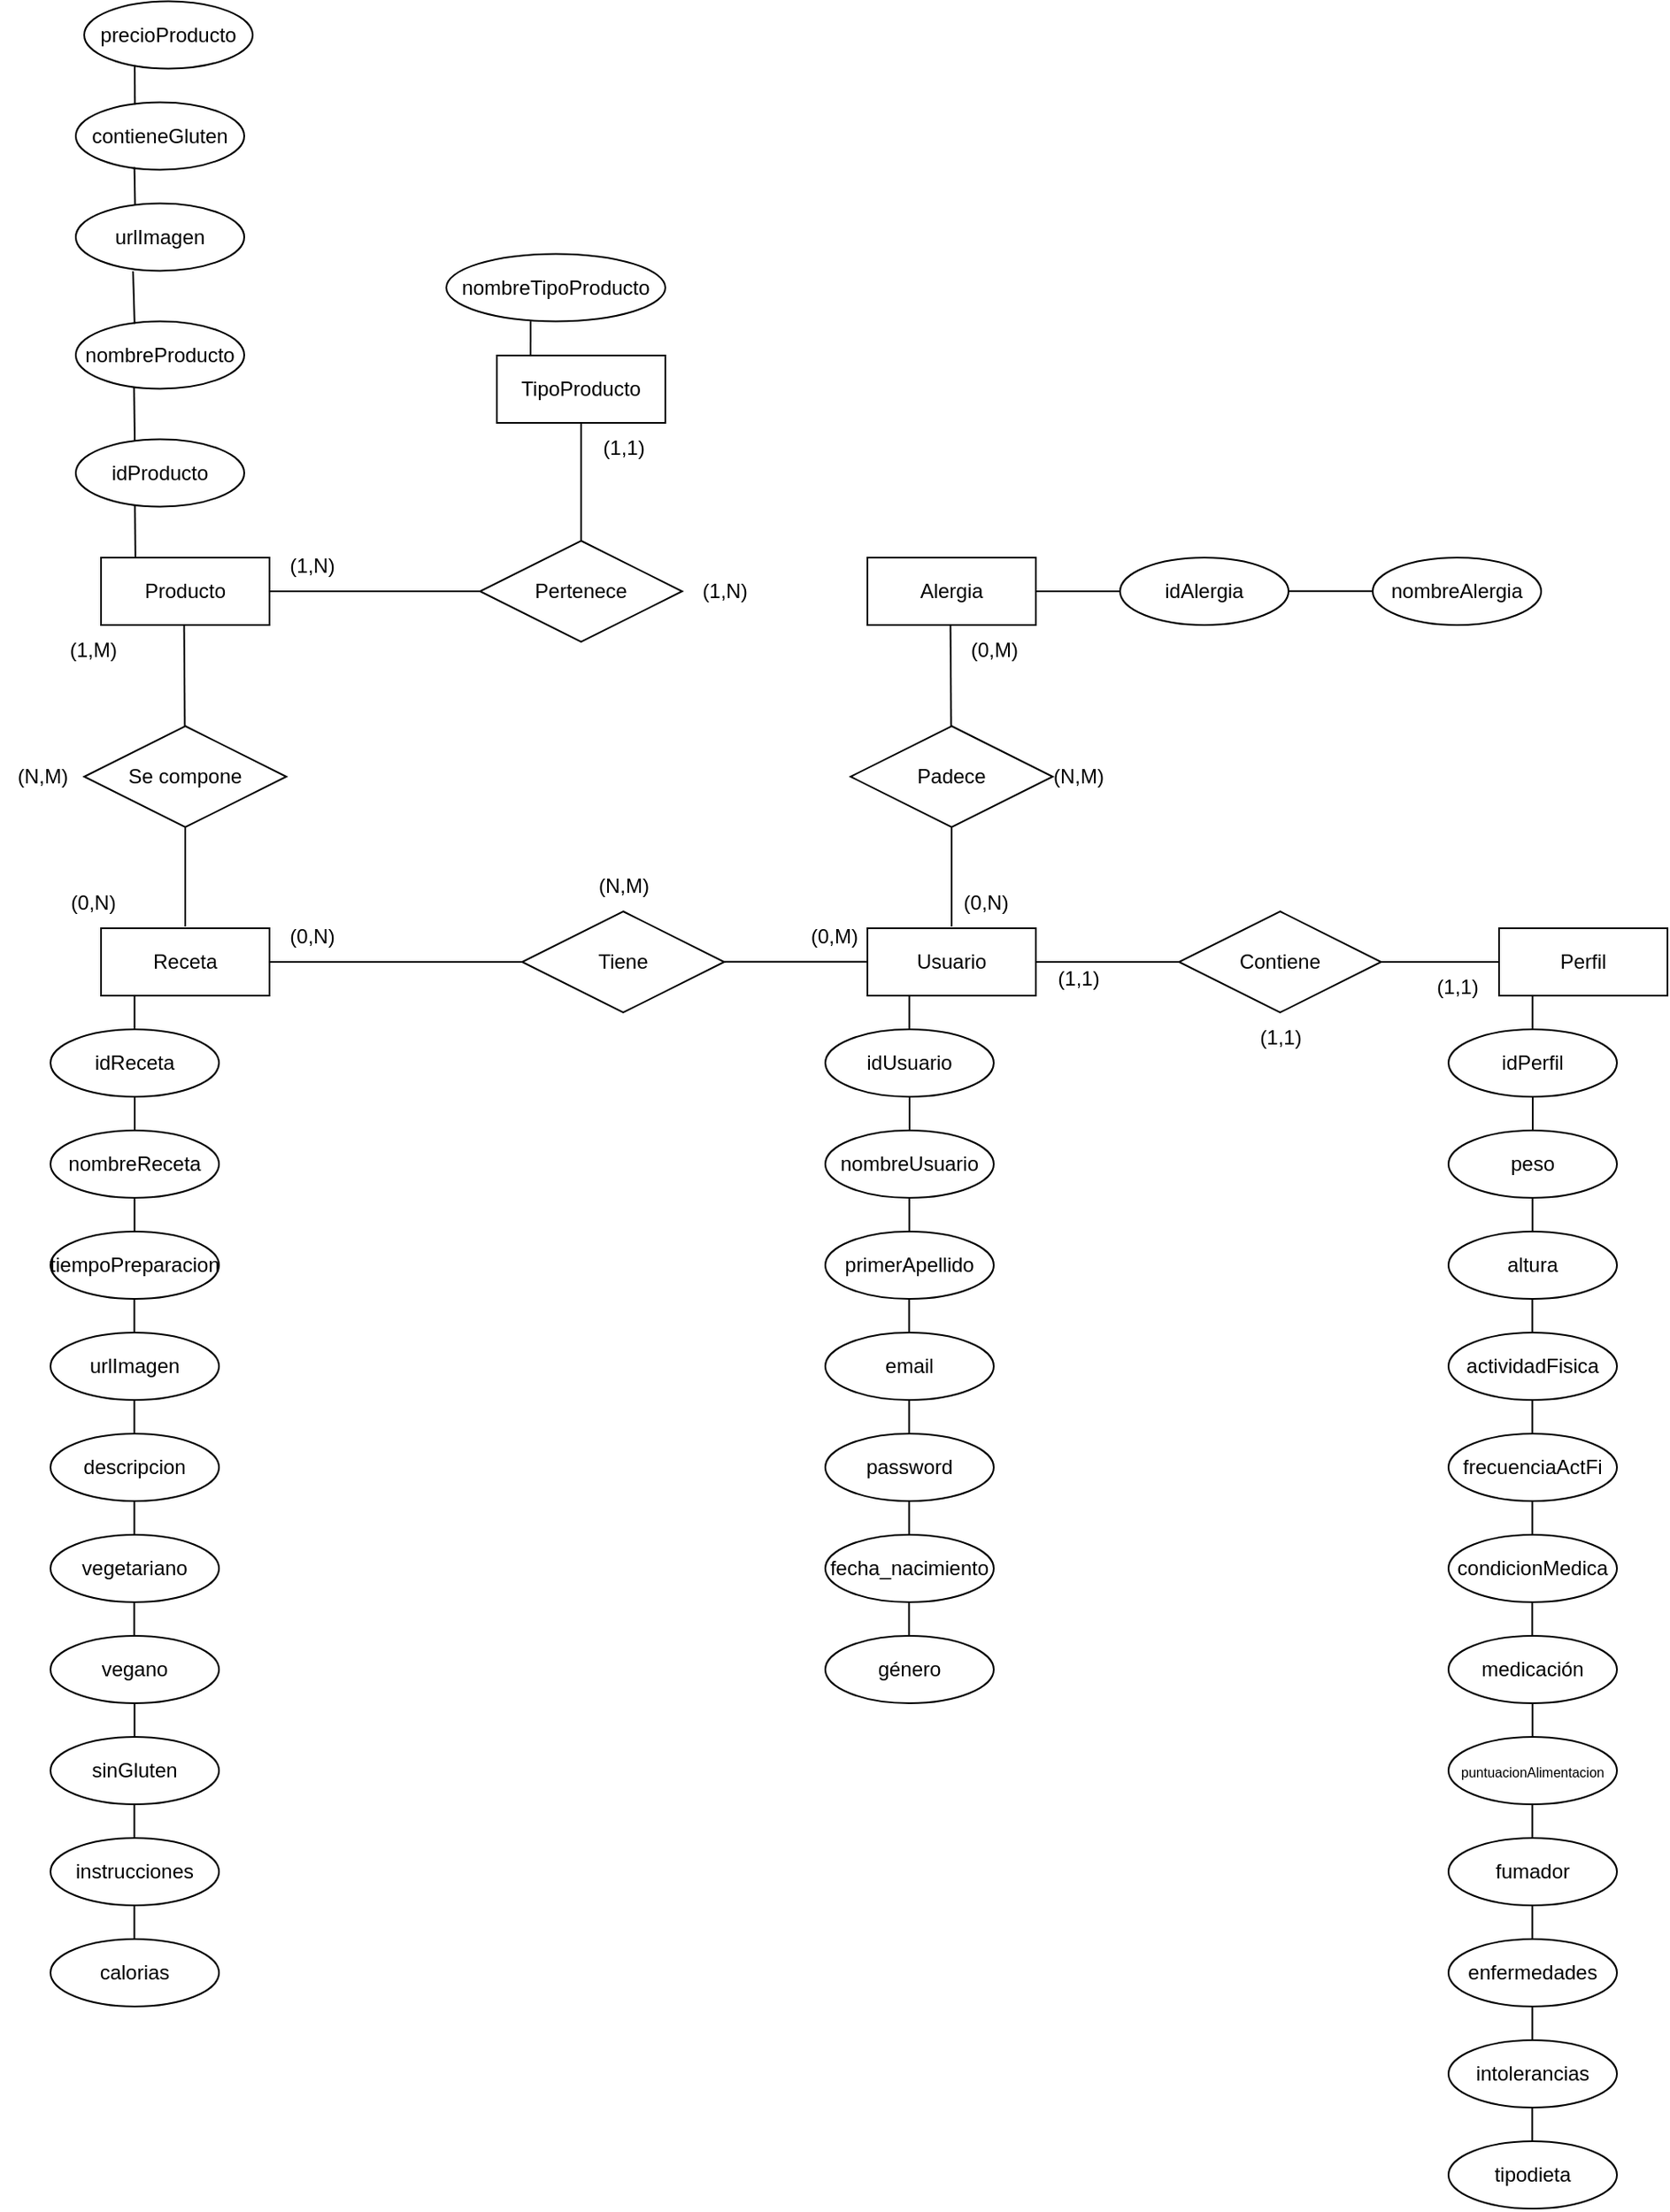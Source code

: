 <mxfile version="26.1.1">
  <diagram id="aj0CpkkWxmIHyK-qUsvA" name="Página-2">
    <mxGraphModel dx="1403" dy="761" grid="1" gridSize="10" guides="1" tooltips="1" connect="1" arrows="1" fold="1" page="0" pageScale="1" pageWidth="827" pageHeight="1169" math="0" shadow="0">
      <root>
        <mxCell id="0" />
        <mxCell id="1" parent="0" />
        <mxCell id="qNJyKMFbr-hvYSl5PPKm-1" value="Usuario" style="whiteSpace=wrap;html=1;align=center;" parent="1" vertex="1">
          <mxGeometry x="-15" y="360" width="100" height="40" as="geometry" />
        </mxCell>
        <mxCell id="qNJyKMFbr-hvYSl5PPKm-2" value="Perfil" style="whiteSpace=wrap;html=1;align=center;" parent="1" vertex="1">
          <mxGeometry x="360" y="360" width="100" height="40" as="geometry" />
        </mxCell>
        <mxCell id="qNJyKMFbr-hvYSl5PPKm-3" value="Contiene" style="shape=rhombus;perimeter=rhombusPerimeter;whiteSpace=wrap;html=1;align=center;" parent="1" vertex="1">
          <mxGeometry x="170" y="350" width="120" height="60" as="geometry" />
        </mxCell>
        <mxCell id="qNJyKMFbr-hvYSl5PPKm-6" value="" style="line;strokeWidth=1;rotatable=0;dashed=0;labelPosition=right;align=left;verticalAlign=middle;spacingTop=0;spacingLeft=6;points=[];portConstraint=eastwest;" parent="1" vertex="1">
          <mxGeometry x="290" y="375" width="70" height="10" as="geometry" />
        </mxCell>
        <mxCell id="qNJyKMFbr-hvYSl5PPKm-7" value="(1,1)" style="text;html=1;align=center;verticalAlign=middle;resizable=0;points=[];autosize=1;strokeColor=none;fillColor=none;" parent="1" vertex="1">
          <mxGeometry x="85" y="375" width="50" height="30" as="geometry" />
        </mxCell>
        <mxCell id="qNJyKMFbr-hvYSl5PPKm-8" value="(1,1)" style="text;html=1;align=center;verticalAlign=middle;resizable=0;points=[];autosize=1;strokeColor=none;fillColor=none;" parent="1" vertex="1">
          <mxGeometry x="310" y="380" width="50" height="30" as="geometry" />
        </mxCell>
        <mxCell id="qNJyKMFbr-hvYSl5PPKm-9" value="(1,1)" style="text;html=1;align=center;verticalAlign=middle;resizable=0;points=[];autosize=1;strokeColor=none;fillColor=none;" parent="1" vertex="1">
          <mxGeometry x="205" y="410" width="50" height="30" as="geometry" />
        </mxCell>
        <mxCell id="qNJyKMFbr-hvYSl5PPKm-10" value="idUsuario" style="ellipse;whiteSpace=wrap;html=1;align=center;" parent="1" vertex="1">
          <mxGeometry x="-40" y="420" width="100" height="40" as="geometry" />
        </mxCell>
        <mxCell id="qNJyKMFbr-hvYSl5PPKm-12" value="nombreUsuario" style="ellipse;whiteSpace=wrap;html=1;align=center;" parent="1" vertex="1">
          <mxGeometry x="-40" y="480" width="100" height="40" as="geometry" />
        </mxCell>
        <mxCell id="qNJyKMFbr-hvYSl5PPKm-13" value="primerApellido" style="ellipse;whiteSpace=wrap;html=1;align=center;" parent="1" vertex="1">
          <mxGeometry x="-40" y="540" width="100" height="40" as="geometry" />
        </mxCell>
        <mxCell id="qNJyKMFbr-hvYSl5PPKm-14" value="email" style="ellipse;whiteSpace=wrap;html=1;align=center;" parent="1" vertex="1">
          <mxGeometry x="-40" y="600" width="100" height="40" as="geometry" />
        </mxCell>
        <mxCell id="qNJyKMFbr-hvYSl5PPKm-15" value="password" style="ellipse;whiteSpace=wrap;html=1;align=center;" parent="1" vertex="1">
          <mxGeometry x="-40" y="660" width="100" height="40" as="geometry" />
        </mxCell>
        <mxCell id="qNJyKMFbr-hvYSl5PPKm-16" value="fecha_nacimiento" style="ellipse;whiteSpace=wrap;html=1;align=center;" parent="1" vertex="1">
          <mxGeometry x="-40" y="720" width="100" height="40" as="geometry" />
        </mxCell>
        <mxCell id="qNJyKMFbr-hvYSl5PPKm-17" value="género" style="ellipse;whiteSpace=wrap;html=1;align=center;" parent="1" vertex="1">
          <mxGeometry x="-40" y="780" width="100" height="40" as="geometry" />
        </mxCell>
        <mxCell id="qNJyKMFbr-hvYSl5PPKm-18" value="" style="endArrow=none;html=1;rounded=0;exitX=0.5;exitY=1;exitDx=0;exitDy=0;entryX=0.5;entryY=0;entryDx=0;entryDy=0;" parent="1" source="qNJyKMFbr-hvYSl5PPKm-10" target="qNJyKMFbr-hvYSl5PPKm-12" edge="1">
          <mxGeometry relative="1" as="geometry">
            <mxPoint x="20" y="410" as="sourcePoint" />
            <mxPoint x="20" y="450" as="targetPoint" />
          </mxGeometry>
        </mxCell>
        <mxCell id="qNJyKMFbr-hvYSl5PPKm-19" value="" style="endArrow=none;html=1;rounded=0;exitX=0.5;exitY=1;exitDx=0;exitDy=0;entryX=0.5;entryY=0;entryDx=0;entryDy=0;" parent="1" edge="1">
          <mxGeometry relative="1" as="geometry">
            <mxPoint x="9.86" y="400" as="sourcePoint" />
            <mxPoint x="9.86" y="420" as="targetPoint" />
            <Array as="points">
              <mxPoint x="9.86" y="410" />
            </Array>
          </mxGeometry>
        </mxCell>
        <mxCell id="qNJyKMFbr-hvYSl5PPKm-20" value="" style="endArrow=none;html=1;rounded=0;exitX=0.5;exitY=1;exitDx=0;exitDy=0;entryX=0.5;entryY=0;entryDx=0;entryDy=0;" parent="1" edge="1">
          <mxGeometry relative="1" as="geometry">
            <mxPoint x="9.86" y="520" as="sourcePoint" />
            <mxPoint x="9.86" y="540" as="targetPoint" />
            <Array as="points">
              <mxPoint x="9.86" y="530" />
            </Array>
          </mxGeometry>
        </mxCell>
        <mxCell id="qNJyKMFbr-hvYSl5PPKm-21" value="" style="endArrow=none;html=1;rounded=0;exitX=0.5;exitY=1;exitDx=0;exitDy=0;entryX=0.5;entryY=0;entryDx=0;entryDy=0;" parent="1" edge="1">
          <mxGeometry relative="1" as="geometry">
            <mxPoint x="9.76" y="580" as="sourcePoint" />
            <mxPoint x="9.76" y="600" as="targetPoint" />
            <Array as="points">
              <mxPoint x="9.76" y="590" />
            </Array>
          </mxGeometry>
        </mxCell>
        <mxCell id="qNJyKMFbr-hvYSl5PPKm-22" value="" style="endArrow=none;html=1;rounded=0;exitX=0.5;exitY=1;exitDx=0;exitDy=0;entryX=0.5;entryY=0;entryDx=0;entryDy=0;" parent="1" edge="1">
          <mxGeometry relative="1" as="geometry">
            <mxPoint x="9.76" y="640" as="sourcePoint" />
            <mxPoint x="9.76" y="660" as="targetPoint" />
            <Array as="points">
              <mxPoint x="9.76" y="650" />
            </Array>
          </mxGeometry>
        </mxCell>
        <mxCell id="qNJyKMFbr-hvYSl5PPKm-23" value="" style="endArrow=none;html=1;rounded=0;exitX=0.5;exitY=1;exitDx=0;exitDy=0;entryX=0.5;entryY=0;entryDx=0;entryDy=0;" parent="1" edge="1">
          <mxGeometry relative="1" as="geometry">
            <mxPoint x="9.76" y="700" as="sourcePoint" />
            <mxPoint x="9.76" y="720" as="targetPoint" />
            <Array as="points">
              <mxPoint x="9.76" y="710" />
            </Array>
          </mxGeometry>
        </mxCell>
        <mxCell id="qNJyKMFbr-hvYSl5PPKm-24" value="" style="endArrow=none;html=1;rounded=0;exitX=0.5;exitY=1;exitDx=0;exitDy=0;entryX=0.5;entryY=0;entryDx=0;entryDy=0;" parent="1" edge="1">
          <mxGeometry relative="1" as="geometry">
            <mxPoint x="9.71" y="760" as="sourcePoint" />
            <mxPoint x="9.71" y="780" as="targetPoint" />
            <Array as="points">
              <mxPoint x="9.71" y="770" />
            </Array>
          </mxGeometry>
        </mxCell>
        <mxCell id="qNJyKMFbr-hvYSl5PPKm-26" value="idPerfil" style="ellipse;whiteSpace=wrap;html=1;align=center;" parent="1" vertex="1">
          <mxGeometry x="330" y="420" width="100" height="40" as="geometry" />
        </mxCell>
        <mxCell id="qNJyKMFbr-hvYSl5PPKm-27" value="peso" style="ellipse;whiteSpace=wrap;html=1;align=center;" parent="1" vertex="1">
          <mxGeometry x="330" y="480" width="100" height="40" as="geometry" />
        </mxCell>
        <mxCell id="qNJyKMFbr-hvYSl5PPKm-28" value="altura" style="ellipse;whiteSpace=wrap;html=1;align=center;" parent="1" vertex="1">
          <mxGeometry x="330" y="540" width="100" height="40" as="geometry" />
        </mxCell>
        <mxCell id="qNJyKMFbr-hvYSl5PPKm-29" value="actividadFisica" style="ellipse;whiteSpace=wrap;html=1;align=center;" parent="1" vertex="1">
          <mxGeometry x="330" y="600" width="100" height="40" as="geometry" />
        </mxCell>
        <mxCell id="qNJyKMFbr-hvYSl5PPKm-30" value="frecuenciaActFi" style="ellipse;whiteSpace=wrap;html=1;align=center;" parent="1" vertex="1">
          <mxGeometry x="330" y="660" width="100" height="40" as="geometry" />
        </mxCell>
        <mxCell id="qNJyKMFbr-hvYSl5PPKm-31" value="condicionMedica" style="ellipse;whiteSpace=wrap;html=1;align=center;" parent="1" vertex="1">
          <mxGeometry x="330" y="720" width="100" height="40" as="geometry" />
        </mxCell>
        <mxCell id="qNJyKMFbr-hvYSl5PPKm-32" value="medicación" style="ellipse;whiteSpace=wrap;html=1;align=center;" parent="1" vertex="1">
          <mxGeometry x="330" y="780" width="100" height="40" as="geometry" />
        </mxCell>
        <mxCell id="qNJyKMFbr-hvYSl5PPKm-33" value="" style="endArrow=none;html=1;rounded=0;exitX=0.5;exitY=1;exitDx=0;exitDy=0;entryX=0.5;entryY=0;entryDx=0;entryDy=0;" parent="1" source="qNJyKMFbr-hvYSl5PPKm-26" target="qNJyKMFbr-hvYSl5PPKm-27" edge="1">
          <mxGeometry relative="1" as="geometry">
            <mxPoint x="390" y="410" as="sourcePoint" />
            <mxPoint x="390" y="450" as="targetPoint" />
          </mxGeometry>
        </mxCell>
        <mxCell id="qNJyKMFbr-hvYSl5PPKm-34" value="" style="endArrow=none;html=1;rounded=0;exitX=0.5;exitY=1;exitDx=0;exitDy=0;entryX=0.5;entryY=0;entryDx=0;entryDy=0;" parent="1" edge="1">
          <mxGeometry relative="1" as="geometry">
            <mxPoint x="379.86" y="400" as="sourcePoint" />
            <mxPoint x="379.86" y="420" as="targetPoint" />
            <Array as="points">
              <mxPoint x="379.86" y="410" />
            </Array>
          </mxGeometry>
        </mxCell>
        <mxCell id="qNJyKMFbr-hvYSl5PPKm-35" value="" style="endArrow=none;html=1;rounded=0;exitX=0.5;exitY=1;exitDx=0;exitDy=0;entryX=0.5;entryY=0;entryDx=0;entryDy=0;" parent="1" edge="1">
          <mxGeometry relative="1" as="geometry">
            <mxPoint x="379.86" y="520" as="sourcePoint" />
            <mxPoint x="379.86" y="540" as="targetPoint" />
            <Array as="points">
              <mxPoint x="379.86" y="530" />
            </Array>
          </mxGeometry>
        </mxCell>
        <mxCell id="qNJyKMFbr-hvYSl5PPKm-36" value="" style="endArrow=none;html=1;rounded=0;exitX=0.5;exitY=1;exitDx=0;exitDy=0;entryX=0.5;entryY=0;entryDx=0;entryDy=0;" parent="1" edge="1">
          <mxGeometry relative="1" as="geometry">
            <mxPoint x="379.76" y="580" as="sourcePoint" />
            <mxPoint x="379.76" y="600" as="targetPoint" />
            <Array as="points">
              <mxPoint x="379.76" y="590" />
            </Array>
          </mxGeometry>
        </mxCell>
        <mxCell id="qNJyKMFbr-hvYSl5PPKm-37" value="" style="endArrow=none;html=1;rounded=0;exitX=0.5;exitY=1;exitDx=0;exitDy=0;entryX=0.5;entryY=0;entryDx=0;entryDy=0;" parent="1" edge="1">
          <mxGeometry relative="1" as="geometry">
            <mxPoint x="379.76" y="640" as="sourcePoint" />
            <mxPoint x="379.76" y="660" as="targetPoint" />
            <Array as="points">
              <mxPoint x="379.76" y="650" />
            </Array>
          </mxGeometry>
        </mxCell>
        <mxCell id="qNJyKMFbr-hvYSl5PPKm-38" value="" style="endArrow=none;html=1;rounded=0;exitX=0.5;exitY=1;exitDx=0;exitDy=0;entryX=0.5;entryY=0;entryDx=0;entryDy=0;" parent="1" edge="1">
          <mxGeometry relative="1" as="geometry">
            <mxPoint x="379.76" y="700" as="sourcePoint" />
            <mxPoint x="379.76" y="720" as="targetPoint" />
            <Array as="points">
              <mxPoint x="379.76" y="710" />
            </Array>
          </mxGeometry>
        </mxCell>
        <mxCell id="qNJyKMFbr-hvYSl5PPKm-39" value="" style="endArrow=none;html=1;rounded=0;exitX=0.5;exitY=1;exitDx=0;exitDy=0;entryX=0.5;entryY=0;entryDx=0;entryDy=0;" parent="1" edge="1">
          <mxGeometry relative="1" as="geometry">
            <mxPoint x="379.71" y="760" as="sourcePoint" />
            <mxPoint x="379.71" y="780" as="targetPoint" />
            <Array as="points">
              <mxPoint x="379.71" y="770" />
            </Array>
          </mxGeometry>
        </mxCell>
        <mxCell id="qNJyKMFbr-hvYSl5PPKm-41" value="&lt;font style=&quot;font-size: 8px;&quot;&gt;puntuacionAlimentacion&lt;/font&gt;" style="ellipse;whiteSpace=wrap;html=1;align=center;" parent="1" vertex="1">
          <mxGeometry x="330" y="840" width="100" height="40" as="geometry" />
        </mxCell>
        <mxCell id="qNJyKMFbr-hvYSl5PPKm-42" value="fumador" style="ellipse;whiteSpace=wrap;html=1;align=center;" parent="1" vertex="1">
          <mxGeometry x="330" y="900" width="100" height="40" as="geometry" />
        </mxCell>
        <mxCell id="qNJyKMFbr-hvYSl5PPKm-43" value="enfermedades" style="ellipse;whiteSpace=wrap;html=1;align=center;" parent="1" vertex="1">
          <mxGeometry x="330" y="960" width="100" height="40" as="geometry" />
        </mxCell>
        <mxCell id="qNJyKMFbr-hvYSl5PPKm-44" value="intolerancias" style="ellipse;whiteSpace=wrap;html=1;align=center;" parent="1" vertex="1">
          <mxGeometry x="330" y="1020" width="100" height="40" as="geometry" />
        </mxCell>
        <mxCell id="qNJyKMFbr-hvYSl5PPKm-45" value="tipodieta" style="ellipse;whiteSpace=wrap;html=1;align=center;" parent="1" vertex="1">
          <mxGeometry x="330" y="1080" width="100" height="40" as="geometry" />
        </mxCell>
        <mxCell id="qNJyKMFbr-hvYSl5PPKm-46" value="" style="endArrow=none;html=1;rounded=0;exitX=0.5;exitY=1;exitDx=0;exitDy=0;entryX=0.5;entryY=0;entryDx=0;entryDy=0;" parent="1" edge="1">
          <mxGeometry relative="1" as="geometry">
            <mxPoint x="379.86" y="820" as="sourcePoint" />
            <mxPoint x="379.86" y="840" as="targetPoint" />
            <Array as="points">
              <mxPoint x="379.86" y="830" />
            </Array>
          </mxGeometry>
        </mxCell>
        <mxCell id="qNJyKMFbr-hvYSl5PPKm-47" value="" style="endArrow=none;html=1;rounded=0;exitX=0.5;exitY=1;exitDx=0;exitDy=0;entryX=0.5;entryY=0;entryDx=0;entryDy=0;" parent="1" edge="1">
          <mxGeometry relative="1" as="geometry">
            <mxPoint x="379.76" y="880" as="sourcePoint" />
            <mxPoint x="379.76" y="900" as="targetPoint" />
            <Array as="points">
              <mxPoint x="379.76" y="890" />
            </Array>
          </mxGeometry>
        </mxCell>
        <mxCell id="qNJyKMFbr-hvYSl5PPKm-48" value="" style="endArrow=none;html=1;rounded=0;exitX=0.5;exitY=1;exitDx=0;exitDy=0;entryX=0.5;entryY=0;entryDx=0;entryDy=0;" parent="1" edge="1">
          <mxGeometry relative="1" as="geometry">
            <mxPoint x="379.76" y="940" as="sourcePoint" />
            <mxPoint x="379.76" y="960" as="targetPoint" />
            <Array as="points">
              <mxPoint x="379.76" y="950" />
            </Array>
          </mxGeometry>
        </mxCell>
        <mxCell id="qNJyKMFbr-hvYSl5PPKm-49" value="" style="endArrow=none;html=1;rounded=0;exitX=0.5;exitY=1;exitDx=0;exitDy=0;entryX=0.5;entryY=0;entryDx=0;entryDy=0;" parent="1" edge="1">
          <mxGeometry relative="1" as="geometry">
            <mxPoint x="379.76" y="1000" as="sourcePoint" />
            <mxPoint x="379.76" y="1020" as="targetPoint" />
            <Array as="points">
              <mxPoint x="379.76" y="1010" />
            </Array>
          </mxGeometry>
        </mxCell>
        <mxCell id="qNJyKMFbr-hvYSl5PPKm-50" value="" style="endArrow=none;html=1;rounded=0;exitX=0.5;exitY=1;exitDx=0;exitDy=0;entryX=0.5;entryY=0;entryDx=0;entryDy=0;" parent="1" edge="1">
          <mxGeometry relative="1" as="geometry">
            <mxPoint x="379.71" y="1060" as="sourcePoint" />
            <mxPoint x="379.71" y="1080" as="targetPoint" />
            <Array as="points">
              <mxPoint x="379.71" y="1070" />
            </Array>
          </mxGeometry>
        </mxCell>
        <mxCell id="qNJyKMFbr-hvYSl5PPKm-52" value="" style="endArrow=none;html=1;rounded=0;entryX=0.5;entryY=1;entryDx=0;entryDy=0;" parent="1" target="qNJyKMFbr-hvYSl5PPKm-53" edge="1">
          <mxGeometry relative="1" as="geometry">
            <mxPoint x="35" y="359" as="sourcePoint" />
            <mxPoint x="35" y="320" as="targetPoint" />
          </mxGeometry>
        </mxCell>
        <mxCell id="qNJyKMFbr-hvYSl5PPKm-53" value="Padece" style="shape=rhombus;perimeter=rhombusPerimeter;whiteSpace=wrap;html=1;align=center;" parent="1" vertex="1">
          <mxGeometry x="-25" y="240" width="120" height="60" as="geometry" />
        </mxCell>
        <mxCell id="qNJyKMFbr-hvYSl5PPKm-54" value="Alergia" style="whiteSpace=wrap;html=1;align=center;" parent="1" vertex="1">
          <mxGeometry x="-15" y="140" width="100" height="40" as="geometry" />
        </mxCell>
        <mxCell id="qNJyKMFbr-hvYSl5PPKm-56" value="" style="endArrow=none;html=1;rounded=0;entryX=0.493;entryY=0.996;entryDx=0;entryDy=0;entryPerimeter=0;" parent="1" target="qNJyKMFbr-hvYSl5PPKm-54" edge="1">
          <mxGeometry relative="1" as="geometry">
            <mxPoint x="34.72" y="240" as="sourcePoint" />
            <mxPoint x="34.72" y="181" as="targetPoint" />
          </mxGeometry>
        </mxCell>
        <mxCell id="qNJyKMFbr-hvYSl5PPKm-58" value="(0,N)" style="text;html=1;align=center;verticalAlign=middle;resizable=0;points=[];autosize=1;strokeColor=none;fillColor=none;" parent="1" vertex="1">
          <mxGeometry x="30" y="330" width="50" height="30" as="geometry" />
        </mxCell>
        <mxCell id="qNJyKMFbr-hvYSl5PPKm-59" value="(0,M)" style="text;html=1;align=center;verticalAlign=middle;resizable=0;points=[];autosize=1;strokeColor=none;fillColor=none;" parent="1" vertex="1">
          <mxGeometry x="35" y="180" width="50" height="30" as="geometry" />
        </mxCell>
        <mxCell id="qNJyKMFbr-hvYSl5PPKm-60" value="(N,M)" style="text;html=1;align=center;verticalAlign=middle;resizable=0;points=[];autosize=1;strokeColor=none;fillColor=none;" parent="1" vertex="1">
          <mxGeometry x="85" y="255" width="50" height="30" as="geometry" />
        </mxCell>
        <mxCell id="qNJyKMFbr-hvYSl5PPKm-61" value="idAlergia" style="ellipse;whiteSpace=wrap;html=1;align=center;" parent="1" vertex="1">
          <mxGeometry x="135" y="140" width="100" height="40" as="geometry" />
        </mxCell>
        <mxCell id="qNJyKMFbr-hvYSl5PPKm-62" value="nombreAlergia" style="ellipse;whiteSpace=wrap;html=1;align=center;" parent="1" vertex="1">
          <mxGeometry x="285" y="140" width="100" height="40" as="geometry" />
        </mxCell>
        <mxCell id="qNJyKMFbr-hvYSl5PPKm-64" value="" style="endArrow=none;html=1;rounded=0;exitX=1;exitY=0.5;exitDx=0;exitDy=0;entryX=0;entryY=0.5;entryDx=0;entryDy=0;" parent="1" source="qNJyKMFbr-hvYSl5PPKm-54" target="qNJyKMFbr-hvYSl5PPKm-61" edge="1">
          <mxGeometry relative="1" as="geometry">
            <mxPoint x="184.86" y="110" as="sourcePoint" />
            <mxPoint x="184.86" y="130" as="targetPoint" />
            <Array as="points">
              <mxPoint x="120" y="160" />
            </Array>
          </mxGeometry>
        </mxCell>
        <mxCell id="qNJyKMFbr-hvYSl5PPKm-65" value="" style="endArrow=none;html=1;rounded=0;exitX=1;exitY=0.5;exitDx=0;exitDy=0;entryX=0;entryY=0.5;entryDx=0;entryDy=0;" parent="1" edge="1">
          <mxGeometry relative="1" as="geometry">
            <mxPoint x="235" y="159.84" as="sourcePoint" />
            <mxPoint x="285" y="159.84" as="targetPoint" />
            <Array as="points">
              <mxPoint x="270" y="159.84" />
            </Array>
          </mxGeometry>
        </mxCell>
        <mxCell id="qNJyKMFbr-hvYSl5PPKm-69" value="" style="endArrow=none;html=1;rounded=0;entryX=0;entryY=0.5;entryDx=0;entryDy=0;exitX=1;exitY=0.5;exitDx=0;exitDy=0;" parent="1" source="qNJyKMFbr-hvYSl5PPKm-1" target="qNJyKMFbr-hvYSl5PPKm-3" edge="1">
          <mxGeometry relative="1" as="geometry">
            <mxPoint x="45" y="369" as="sourcePoint" />
            <mxPoint x="45" y="310" as="targetPoint" />
          </mxGeometry>
        </mxCell>
        <mxCell id="qNJyKMFbr-hvYSl5PPKm-70" value="" style="endArrow=none;html=1;rounded=0;entryX=0;entryY=0.5;entryDx=0;entryDy=0;exitX=1;exitY=0.5;exitDx=0;exitDy=0;" parent="1" edge="1">
          <mxGeometry relative="1" as="geometry">
            <mxPoint x="-100" y="379.89" as="sourcePoint" />
            <mxPoint x="-15" y="379.89" as="targetPoint" />
          </mxGeometry>
        </mxCell>
        <mxCell id="qNJyKMFbr-hvYSl5PPKm-71" value="Tiene" style="shape=rhombus;perimeter=rhombusPerimeter;whiteSpace=wrap;html=1;align=center;" parent="1" vertex="1">
          <mxGeometry x="-220" y="350" width="120" height="60" as="geometry" />
        </mxCell>
        <mxCell id="qNJyKMFbr-hvYSl5PPKm-72" value="Receta" style="whiteSpace=wrap;html=1;align=center;" parent="1" vertex="1">
          <mxGeometry x="-470" y="360" width="100" height="40" as="geometry" />
        </mxCell>
        <mxCell id="qNJyKMFbr-hvYSl5PPKm-73" value="" style="endArrow=none;html=1;rounded=0;exitX=1;exitY=0.5;exitDx=0;exitDy=0;" parent="1" source="qNJyKMFbr-hvYSl5PPKm-72" edge="1">
          <mxGeometry relative="1" as="geometry">
            <mxPoint x="-240" y="379.78" as="sourcePoint" />
            <mxPoint x="-220" y="380" as="targetPoint" />
          </mxGeometry>
        </mxCell>
        <mxCell id="qNJyKMFbr-hvYSl5PPKm-74" value="(0,M)" style="text;html=1;align=center;verticalAlign=middle;resizable=0;points=[];autosize=1;strokeColor=none;fillColor=none;" parent="1" vertex="1">
          <mxGeometry x="-60" y="350" width="50" height="30" as="geometry" />
        </mxCell>
        <mxCell id="qNJyKMFbr-hvYSl5PPKm-75" value="(0,N)" style="text;html=1;align=center;verticalAlign=middle;resizable=0;points=[];autosize=1;strokeColor=none;fillColor=none;" parent="1" vertex="1">
          <mxGeometry x="-370" y="350" width="50" height="30" as="geometry" />
        </mxCell>
        <mxCell id="qNJyKMFbr-hvYSl5PPKm-77" value="(N,M)" style="text;html=1;align=center;verticalAlign=middle;resizable=0;points=[];autosize=1;strokeColor=none;fillColor=none;" parent="1" vertex="1">
          <mxGeometry x="-185" y="320" width="50" height="30" as="geometry" />
        </mxCell>
        <mxCell id="qNJyKMFbr-hvYSl5PPKm-78" value="idReceta" style="ellipse;whiteSpace=wrap;html=1;align=center;" parent="1" vertex="1">
          <mxGeometry x="-500" y="420" width="100" height="40" as="geometry" />
        </mxCell>
        <mxCell id="qNJyKMFbr-hvYSl5PPKm-79" value="nombreReceta" style="ellipse;whiteSpace=wrap;html=1;align=center;" parent="1" vertex="1">
          <mxGeometry x="-500" y="480" width="100" height="40" as="geometry" />
        </mxCell>
        <mxCell id="qNJyKMFbr-hvYSl5PPKm-80" value="tiempoPreparacion" style="ellipse;whiteSpace=wrap;html=1;align=center;" parent="1" vertex="1">
          <mxGeometry x="-500" y="540" width="100" height="40" as="geometry" />
        </mxCell>
        <mxCell id="qNJyKMFbr-hvYSl5PPKm-81" value="urlImagen" style="ellipse;whiteSpace=wrap;html=1;align=center;" parent="1" vertex="1">
          <mxGeometry x="-500" y="600" width="100" height="40" as="geometry" />
        </mxCell>
        <mxCell id="qNJyKMFbr-hvYSl5PPKm-82" value="descripcion" style="ellipse;whiteSpace=wrap;html=1;align=center;" parent="1" vertex="1">
          <mxGeometry x="-500" y="660" width="100" height="40" as="geometry" />
        </mxCell>
        <mxCell id="qNJyKMFbr-hvYSl5PPKm-83" value="vegetariano" style="ellipse;whiteSpace=wrap;html=1;align=center;" parent="1" vertex="1">
          <mxGeometry x="-500" y="720" width="100" height="40" as="geometry" />
        </mxCell>
        <mxCell id="qNJyKMFbr-hvYSl5PPKm-84" value="vegano" style="ellipse;whiteSpace=wrap;html=1;align=center;" parent="1" vertex="1">
          <mxGeometry x="-500" y="780" width="100" height="40" as="geometry" />
        </mxCell>
        <mxCell id="qNJyKMFbr-hvYSl5PPKm-85" value="" style="endArrow=none;html=1;rounded=0;exitX=0.5;exitY=1;exitDx=0;exitDy=0;entryX=0.5;entryY=0;entryDx=0;entryDy=0;" parent="1" source="qNJyKMFbr-hvYSl5PPKm-78" target="qNJyKMFbr-hvYSl5PPKm-79" edge="1">
          <mxGeometry relative="1" as="geometry">
            <mxPoint x="-440" y="410" as="sourcePoint" />
            <mxPoint x="-440" y="450" as="targetPoint" />
          </mxGeometry>
        </mxCell>
        <mxCell id="qNJyKMFbr-hvYSl5PPKm-86" value="" style="endArrow=none;html=1;rounded=0;exitX=0.5;exitY=1;exitDx=0;exitDy=0;entryX=0.5;entryY=0;entryDx=0;entryDy=0;" parent="1" edge="1">
          <mxGeometry relative="1" as="geometry">
            <mxPoint x="-450.14" y="400" as="sourcePoint" />
            <mxPoint x="-450.14" y="420" as="targetPoint" />
            <Array as="points">
              <mxPoint x="-450.14" y="410" />
            </Array>
          </mxGeometry>
        </mxCell>
        <mxCell id="qNJyKMFbr-hvYSl5PPKm-87" value="" style="endArrow=none;html=1;rounded=0;exitX=0.5;exitY=1;exitDx=0;exitDy=0;entryX=0.5;entryY=0;entryDx=0;entryDy=0;" parent="1" edge="1">
          <mxGeometry relative="1" as="geometry">
            <mxPoint x="-450.14" y="520" as="sourcePoint" />
            <mxPoint x="-450.14" y="540" as="targetPoint" />
            <Array as="points">
              <mxPoint x="-450.14" y="530" />
            </Array>
          </mxGeometry>
        </mxCell>
        <mxCell id="qNJyKMFbr-hvYSl5PPKm-88" value="" style="endArrow=none;html=1;rounded=0;exitX=0.5;exitY=1;exitDx=0;exitDy=0;entryX=0.5;entryY=0;entryDx=0;entryDy=0;" parent="1" edge="1">
          <mxGeometry relative="1" as="geometry">
            <mxPoint x="-450.24" y="580" as="sourcePoint" />
            <mxPoint x="-450.24" y="600" as="targetPoint" />
            <Array as="points">
              <mxPoint x="-450.24" y="590" />
            </Array>
          </mxGeometry>
        </mxCell>
        <mxCell id="qNJyKMFbr-hvYSl5PPKm-89" value="" style="endArrow=none;html=1;rounded=0;exitX=0.5;exitY=1;exitDx=0;exitDy=0;entryX=0.5;entryY=0;entryDx=0;entryDy=0;" parent="1" edge="1">
          <mxGeometry relative="1" as="geometry">
            <mxPoint x="-450.24" y="640" as="sourcePoint" />
            <mxPoint x="-450.24" y="660" as="targetPoint" />
            <Array as="points">
              <mxPoint x="-450.24" y="650" />
            </Array>
          </mxGeometry>
        </mxCell>
        <mxCell id="qNJyKMFbr-hvYSl5PPKm-90" value="" style="endArrow=none;html=1;rounded=0;exitX=0.5;exitY=1;exitDx=0;exitDy=0;entryX=0.5;entryY=0;entryDx=0;entryDy=0;" parent="1" edge="1">
          <mxGeometry relative="1" as="geometry">
            <mxPoint x="-450.24" y="700" as="sourcePoint" />
            <mxPoint x="-450.24" y="720" as="targetPoint" />
            <Array as="points">
              <mxPoint x="-450.24" y="710" />
            </Array>
          </mxGeometry>
        </mxCell>
        <mxCell id="qNJyKMFbr-hvYSl5PPKm-91" value="" style="endArrow=none;html=1;rounded=0;exitX=0.5;exitY=1;exitDx=0;exitDy=0;entryX=0.5;entryY=0;entryDx=0;entryDy=0;" parent="1" edge="1">
          <mxGeometry relative="1" as="geometry">
            <mxPoint x="-450.29" y="760" as="sourcePoint" />
            <mxPoint x="-450.29" y="780" as="targetPoint" />
            <Array as="points">
              <mxPoint x="-450.29" y="770" />
            </Array>
          </mxGeometry>
        </mxCell>
        <mxCell id="qNJyKMFbr-hvYSl5PPKm-92" value="&lt;font style=&quot;font-size: 12px;&quot;&gt;sinGluten&lt;/font&gt;" style="ellipse;whiteSpace=wrap;html=1;align=center;" parent="1" vertex="1">
          <mxGeometry x="-500" y="840" width="100" height="40" as="geometry" />
        </mxCell>
        <mxCell id="qNJyKMFbr-hvYSl5PPKm-93" value="instrucciones" style="ellipse;whiteSpace=wrap;html=1;align=center;" parent="1" vertex="1">
          <mxGeometry x="-500" y="900" width="100" height="40" as="geometry" />
        </mxCell>
        <mxCell id="qNJyKMFbr-hvYSl5PPKm-94" value="calorias" style="ellipse;whiteSpace=wrap;html=1;align=center;" parent="1" vertex="1">
          <mxGeometry x="-500" y="960" width="100" height="40" as="geometry" />
        </mxCell>
        <mxCell id="qNJyKMFbr-hvYSl5PPKm-95" value="" style="endArrow=none;html=1;rounded=0;exitX=0.5;exitY=1;exitDx=0;exitDy=0;entryX=0.5;entryY=0;entryDx=0;entryDy=0;" parent="1" edge="1">
          <mxGeometry relative="1" as="geometry">
            <mxPoint x="-450.14" y="820" as="sourcePoint" />
            <mxPoint x="-450.14" y="840" as="targetPoint" />
            <Array as="points">
              <mxPoint x="-450.14" y="830" />
            </Array>
          </mxGeometry>
        </mxCell>
        <mxCell id="qNJyKMFbr-hvYSl5PPKm-96" value="" style="endArrow=none;html=1;rounded=0;exitX=0.5;exitY=1;exitDx=0;exitDy=0;entryX=0.5;entryY=0;entryDx=0;entryDy=0;" parent="1" edge="1">
          <mxGeometry relative="1" as="geometry">
            <mxPoint x="-450.24" y="880" as="sourcePoint" />
            <mxPoint x="-450.24" y="900" as="targetPoint" />
            <Array as="points">
              <mxPoint x="-450.24" y="890" />
            </Array>
          </mxGeometry>
        </mxCell>
        <mxCell id="qNJyKMFbr-hvYSl5PPKm-97" value="" style="endArrow=none;html=1;rounded=0;exitX=0.5;exitY=1;exitDx=0;exitDy=0;entryX=0.5;entryY=0;entryDx=0;entryDy=0;" parent="1" edge="1">
          <mxGeometry relative="1" as="geometry">
            <mxPoint x="-450.24" y="940" as="sourcePoint" />
            <mxPoint x="-450.24" y="960" as="targetPoint" />
            <Array as="points">
              <mxPoint x="-450.24" y="950" />
            </Array>
          </mxGeometry>
        </mxCell>
        <mxCell id="qNJyKMFbr-hvYSl5PPKm-98" value="" style="endArrow=none;html=1;rounded=0;entryX=0.5;entryY=1;entryDx=0;entryDy=0;" parent="1" target="qNJyKMFbr-hvYSl5PPKm-99" edge="1">
          <mxGeometry relative="1" as="geometry">
            <mxPoint x="-420" y="359" as="sourcePoint" />
            <mxPoint x="-420" y="320" as="targetPoint" />
          </mxGeometry>
        </mxCell>
        <mxCell id="qNJyKMFbr-hvYSl5PPKm-99" value="Se compone" style="shape=rhombus;perimeter=rhombusPerimeter;whiteSpace=wrap;html=1;align=center;" parent="1" vertex="1">
          <mxGeometry x="-480" y="240" width="120" height="60" as="geometry" />
        </mxCell>
        <mxCell id="qNJyKMFbr-hvYSl5PPKm-100" value="Producto" style="whiteSpace=wrap;html=1;align=center;" parent="1" vertex="1">
          <mxGeometry x="-470" y="140" width="100" height="40" as="geometry" />
        </mxCell>
        <mxCell id="qNJyKMFbr-hvYSl5PPKm-101" value="" style="endArrow=none;html=1;rounded=0;entryX=0.493;entryY=0.996;entryDx=0;entryDy=0;entryPerimeter=0;" parent="1" target="qNJyKMFbr-hvYSl5PPKm-100" edge="1">
          <mxGeometry relative="1" as="geometry">
            <mxPoint x="-420.28" y="240" as="sourcePoint" />
            <mxPoint x="-420.28" y="181" as="targetPoint" />
          </mxGeometry>
        </mxCell>
        <mxCell id="qNJyKMFbr-hvYSl5PPKm-102" value="(0,N)" style="text;html=1;align=center;verticalAlign=middle;resizable=0;points=[];autosize=1;strokeColor=none;fillColor=none;" parent="1" vertex="1">
          <mxGeometry x="-500" y="330" width="50" height="30" as="geometry" />
        </mxCell>
        <mxCell id="qNJyKMFbr-hvYSl5PPKm-103" value="(1,M)" style="text;html=1;align=center;verticalAlign=middle;resizable=0;points=[];autosize=1;strokeColor=none;fillColor=none;" parent="1" vertex="1">
          <mxGeometry x="-500" y="180" width="50" height="30" as="geometry" />
        </mxCell>
        <mxCell id="qNJyKMFbr-hvYSl5PPKm-104" value="(N,M)" style="text;html=1;align=center;verticalAlign=middle;resizable=0;points=[];autosize=1;strokeColor=none;fillColor=none;" parent="1" vertex="1">
          <mxGeometry x="-530" y="255" width="50" height="30" as="geometry" />
        </mxCell>
        <mxCell id="qNJyKMFbr-hvYSl5PPKm-105" value="idProducto" style="ellipse;whiteSpace=wrap;html=1;align=center;" parent="1" vertex="1">
          <mxGeometry x="-485" y="69.72" width="100" height="40" as="geometry" />
        </mxCell>
        <mxCell id="qNJyKMFbr-hvYSl5PPKm-106" value="nombreProducto" style="ellipse;whiteSpace=wrap;html=1;align=center;" parent="1" vertex="1">
          <mxGeometry x="-485" y="-0.28" width="100" height="40" as="geometry" />
        </mxCell>
        <mxCell id="qNJyKMFbr-hvYSl5PPKm-110" value="" style="endArrow=none;html=1;rounded=0;exitX=0.351;exitY=0.98;exitDx=0;exitDy=0;exitPerimeter=0;entryX=0.554;entryY=0.007;entryDx=0;entryDy=0;entryPerimeter=0;" parent="1" source="qNJyKMFbr-hvYSl5PPKm-105" edge="1">
          <mxGeometry relative="1" as="geometry">
            <mxPoint x="-460" y="119.72" as="sourcePoint" />
            <mxPoint x="-449.6" y="140.0" as="targetPoint" />
          </mxGeometry>
        </mxCell>
        <mxCell id="qNJyKMFbr-hvYSl5PPKm-111" value="" style="endArrow=none;html=1;rounded=0;exitX=0.346;exitY=0.977;exitDx=0;exitDy=0;exitPerimeter=0;entryX=0.35;entryY=0.03;entryDx=0;entryDy=0;entryPerimeter=0;" parent="1" source="qNJyKMFbr-hvYSl5PPKm-106" target="qNJyKMFbr-hvYSl5PPKm-105" edge="1">
          <mxGeometry relative="1" as="geometry">
            <mxPoint x="-450" y="39.72" as="sourcePoint" />
            <mxPoint x="-450" y="70.72" as="targetPoint" />
          </mxGeometry>
        </mxCell>
        <mxCell id="qNJyKMFbr-hvYSl5PPKm-112" value="urlImagen" style="ellipse;whiteSpace=wrap;html=1;align=center;" parent="1" vertex="1">
          <mxGeometry x="-485" y="-70.28" width="100" height="40" as="geometry" />
        </mxCell>
        <mxCell id="qNJyKMFbr-hvYSl5PPKm-113" value="contieneGluten" style="ellipse;whiteSpace=wrap;html=1;align=center;" parent="1" vertex="1">
          <mxGeometry x="-485" y="-130.28" width="100" height="40" as="geometry" />
        </mxCell>
        <mxCell id="qNJyKMFbr-hvYSl5PPKm-114" value="precioProducto" style="ellipse;whiteSpace=wrap;html=1;align=center;" parent="1" vertex="1">
          <mxGeometry x="-480" y="-190.28" width="100" height="40" as="geometry" />
        </mxCell>
        <mxCell id="qNJyKMFbr-hvYSl5PPKm-115" value="" style="endArrow=none;html=1;rounded=0;entryX=0.349;entryY=0.037;entryDx=0;entryDy=0;entryPerimeter=0;" parent="1" target="qNJyKMFbr-hvYSl5PPKm-106" edge="1">
          <mxGeometry relative="1" as="geometry">
            <mxPoint x="-451" y="-30" as="sourcePoint" />
            <mxPoint x="-450" y="-0.28" as="targetPoint" />
          </mxGeometry>
        </mxCell>
        <mxCell id="qNJyKMFbr-hvYSl5PPKm-116" value="" style="endArrow=none;html=1;rounded=0;exitX=0.348;exitY=0.962;exitDx=0;exitDy=0;exitPerimeter=0;entryX=0.352;entryY=0.021;entryDx=0;entryDy=0;entryPerimeter=0;" parent="1" source="qNJyKMFbr-hvYSl5PPKm-113" target="qNJyKMFbr-hvYSl5PPKm-112" edge="1">
          <mxGeometry relative="1" as="geometry">
            <mxPoint x="-441" y="-21.28" as="sourcePoint" />
            <mxPoint x="-440" y="10.72" as="targetPoint" />
          </mxGeometry>
        </mxCell>
        <mxCell id="qNJyKMFbr-hvYSl5PPKm-117" value="" style="endArrow=none;html=1;rounded=0;entryX=0.351;entryY=0.036;entryDx=0;entryDy=0;entryPerimeter=0;exitX=0.3;exitY=0.95;exitDx=0;exitDy=0;exitPerimeter=0;" parent="1" source="qNJyKMFbr-hvYSl5PPKm-114" target="qNJyKMFbr-hvYSl5PPKm-113" edge="1">
          <mxGeometry relative="1" as="geometry">
            <mxPoint x="-450" y="-152.28" as="sourcePoint" />
            <mxPoint x="-430" y="20.72" as="targetPoint" />
          </mxGeometry>
        </mxCell>
        <mxCell id="qNJyKMFbr-hvYSl5PPKm-118" value="Pertenece" style="shape=rhombus;perimeter=rhombusPerimeter;whiteSpace=wrap;html=1;align=center;" parent="1" vertex="1">
          <mxGeometry x="-245" y="130" width="120" height="60" as="geometry" />
        </mxCell>
        <mxCell id="qNJyKMFbr-hvYSl5PPKm-119" value="TipoProducto" style="whiteSpace=wrap;html=1;align=center;" parent="1" vertex="1">
          <mxGeometry x="-235" y="20" width="100" height="40" as="geometry" />
        </mxCell>
        <mxCell id="qNJyKMFbr-hvYSl5PPKm-120" value="" style="endArrow=none;html=1;rounded=0;entryX=0.5;entryY=1;entryDx=0;entryDy=0;exitX=0.5;exitY=0;exitDx=0;exitDy=0;" parent="1" source="qNJyKMFbr-hvYSl5PPKm-118" target="qNJyKMFbr-hvYSl5PPKm-119" edge="1">
          <mxGeometry relative="1" as="geometry">
            <mxPoint x="-215" y="150" as="sourcePoint" />
            <mxPoint x="-55" y="150" as="targetPoint" />
          </mxGeometry>
        </mxCell>
        <mxCell id="qNJyKMFbr-hvYSl5PPKm-122" value="" style="endArrow=none;html=1;rounded=0;entryX=0;entryY=0.5;entryDx=0;entryDy=0;exitX=1;exitY=0.5;exitDx=0;exitDy=0;" parent="1" source="qNJyKMFbr-hvYSl5PPKm-100" target="qNJyKMFbr-hvYSl5PPKm-118" edge="1">
          <mxGeometry relative="1" as="geometry">
            <mxPoint x="-175" y="140" as="sourcePoint" />
            <mxPoint x="-175" y="70" as="targetPoint" />
          </mxGeometry>
        </mxCell>
        <mxCell id="qNJyKMFbr-hvYSl5PPKm-123" value="(1,N)" style="text;html=1;align=center;verticalAlign=middle;resizable=0;points=[];autosize=1;strokeColor=none;fillColor=none;" parent="1" vertex="1">
          <mxGeometry x="-370" y="130" width="50" height="30" as="geometry" />
        </mxCell>
        <mxCell id="qNJyKMFbr-hvYSl5PPKm-124" value="(1,1)" style="text;html=1;align=center;verticalAlign=middle;resizable=0;points=[];autosize=1;strokeColor=none;fillColor=none;" parent="1" vertex="1">
          <mxGeometry x="-185" y="60" width="50" height="30" as="geometry" />
        </mxCell>
        <mxCell id="qNJyKMFbr-hvYSl5PPKm-125" value="(1,N)" style="text;html=1;align=center;verticalAlign=middle;resizable=0;points=[];autosize=1;strokeColor=none;fillColor=none;" parent="1" vertex="1">
          <mxGeometry x="-125" y="145" width="50" height="30" as="geometry" />
        </mxCell>
        <mxCell id="qNJyKMFbr-hvYSl5PPKm-126" value="nombreTipoProducto" style="ellipse;whiteSpace=wrap;html=1;align=center;" parent="1" vertex="1">
          <mxGeometry x="-265" y="-40.28" width="130" height="40" as="geometry" />
        </mxCell>
        <mxCell id="qNJyKMFbr-hvYSl5PPKm-127" value="" style="endArrow=none;html=1;rounded=0;entryX=0.351;entryY=0.036;entryDx=0;entryDy=0;entryPerimeter=0;exitX=0.385;exitY=0.998;exitDx=0;exitDy=0;exitPerimeter=0;" parent="1" source="qNJyKMFbr-hvYSl5PPKm-126" edge="1">
          <mxGeometry relative="1" as="geometry">
            <mxPoint x="-215" y="-3.28" as="sourcePoint" />
            <mxPoint x="-215" y="20" as="targetPoint" />
          </mxGeometry>
        </mxCell>
      </root>
    </mxGraphModel>
  </diagram>
</mxfile>
